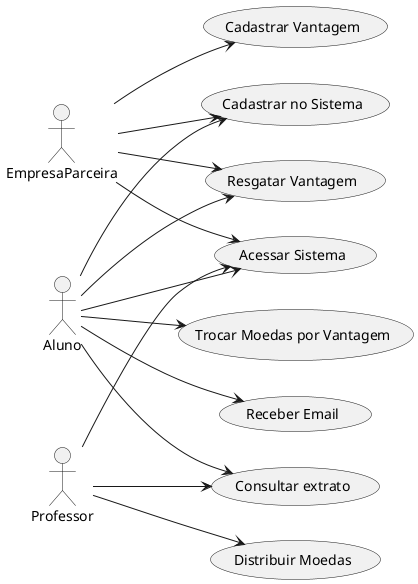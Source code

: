 @startuml
left to right direction
actor Aluno
actor Professor
actor EmpresaParceira

usecase "Cadastrar no Sistema" as CA1
usecase "Distribuir Moedas" as CA2
usecase "Consultar extrato" as CA3
usecase "Trocar Moedas por Vantagem" as CA6
usecase "Cadastrar Vantagem" as CA7
usecase "Receber Email" as CA9
usecase "Resgatar Vantagem" as CA10
usecase "Acessar Sistema" as CA11

Aluno --> CA11
Professor --> CA11
EmpresaParceira --> CA11

Aluno --> CA1
Aluno --> CA3
Aluno --> CA6
Aluno --> CA9
Aluno --> CA10

Professor --> CA2
Professor --> CA3

EmpresaParceira --> CA1
EmpresaParceira --> CA7
EmpresaParceira --> CA10
@enduml
